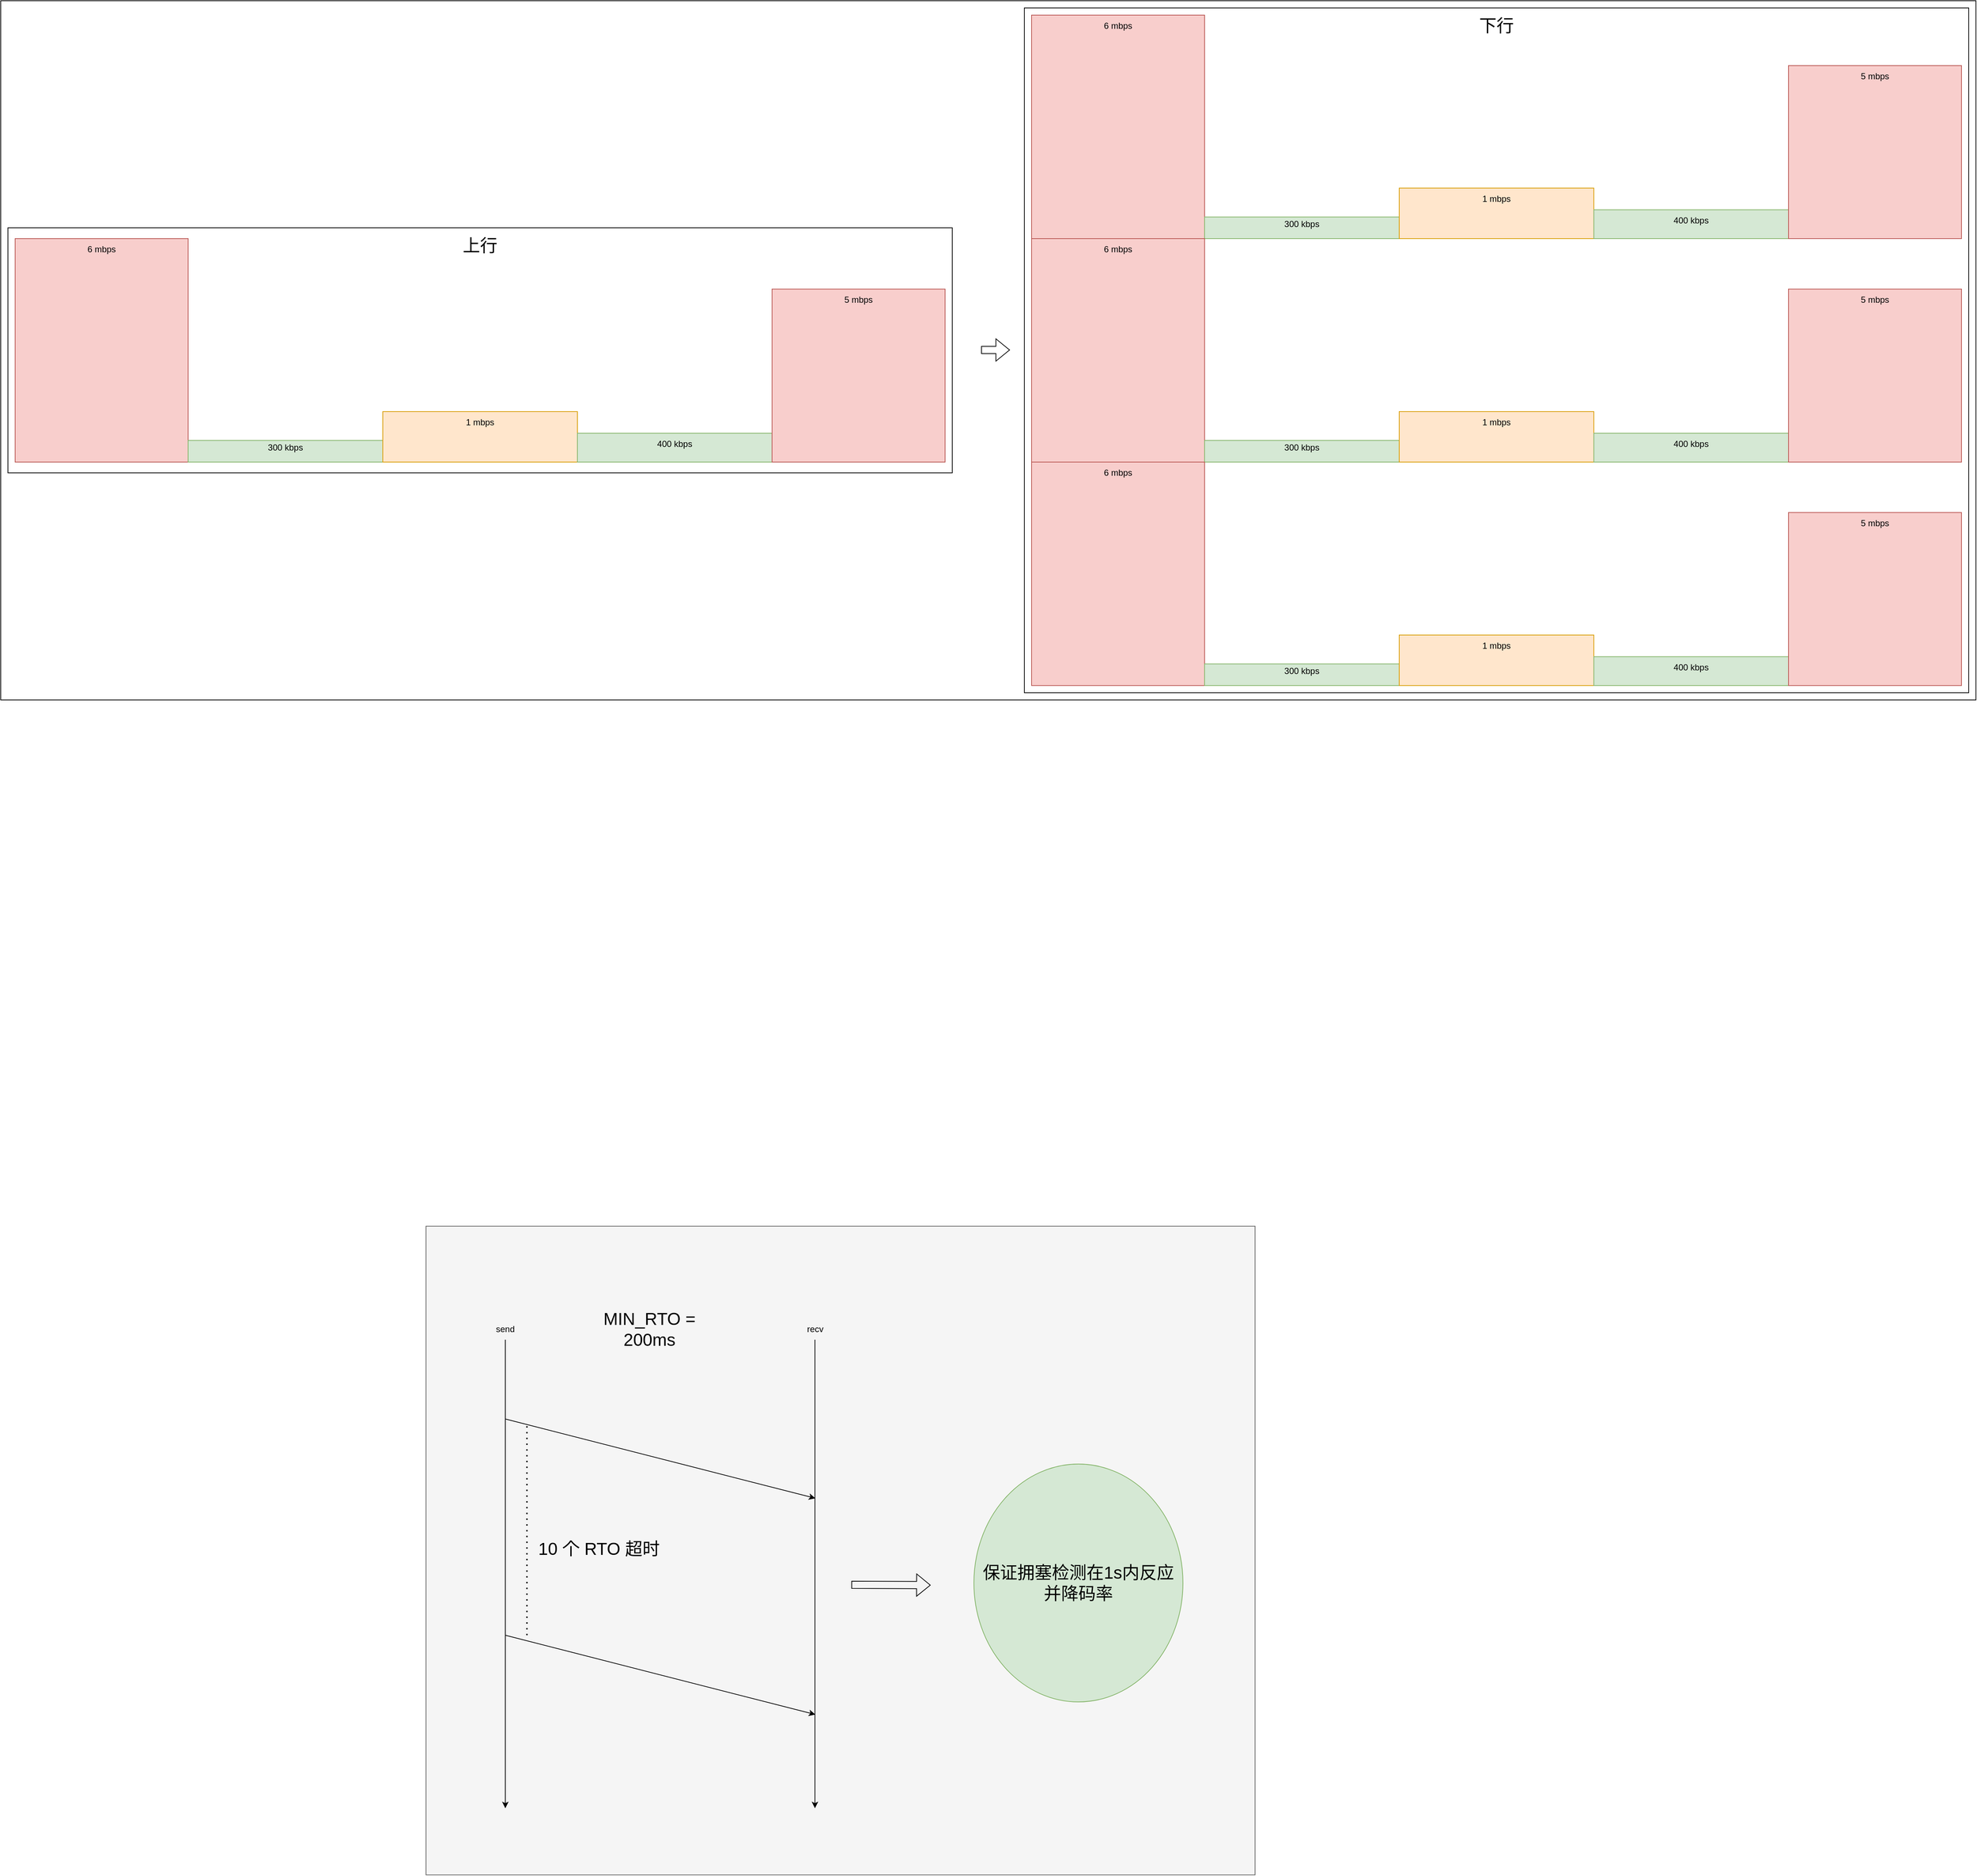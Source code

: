 <mxfile version="21.6.9" type="github">
  <diagram name="第 1 页" id="260TUSk2W1-GkV5xTCUj">
    <mxGraphModel dx="4368" dy="1450" grid="1" gridSize="10" guides="1" tooltips="1" connect="1" arrows="1" fold="1" page="1" pageScale="1" pageWidth="827" pageHeight="1169" math="0" shadow="0">
      <root>
        <mxCell id="0" />
        <mxCell id="1" parent="0" />
        <mxCell id="SPhY1zzOBNbTOsHcX1JP-46" value="" style="rounded=0;whiteSpace=wrap;html=1;" vertex="1" parent="1">
          <mxGeometry x="-1200" y="980" width="2740" height="970" as="geometry" />
        </mxCell>
        <mxCell id="SPhY1zzOBNbTOsHcX1JP-42" value="" style="rounded=0;whiteSpace=wrap;html=1;" vertex="1" parent="1">
          <mxGeometry x="-1190" y="1295" width="1310" height="340" as="geometry" />
        </mxCell>
        <mxCell id="SPhY1zzOBNbTOsHcX1JP-1" value="" style="rounded=0;whiteSpace=wrap;html=1;" vertex="1" parent="1">
          <mxGeometry x="220" y="990" width="1310" height="950" as="geometry" />
        </mxCell>
        <mxCell id="SPhY1zzOBNbTOsHcX1JP-2" value="" style="rounded=0;whiteSpace=wrap;html=1;fillColor=#f8cecc;strokeColor=#b85450;" vertex="1" parent="1">
          <mxGeometry x="-1180" y="1310" width="240" height="310" as="geometry" />
        </mxCell>
        <mxCell id="SPhY1zzOBNbTOsHcX1JP-3" value="" style="rounded=0;whiteSpace=wrap;html=1;fillColor=#d5e8d4;strokeColor=#82b366;" vertex="1" parent="1">
          <mxGeometry x="-940" y="1590" width="270" height="30" as="geometry" />
        </mxCell>
        <mxCell id="SPhY1zzOBNbTOsHcX1JP-4" value="" style="rounded=0;whiteSpace=wrap;html=1;fillColor=#ffe6cc;strokeColor=#d79b00;" vertex="1" parent="1">
          <mxGeometry x="-670" y="1550" width="270" height="70" as="geometry" />
        </mxCell>
        <mxCell id="SPhY1zzOBNbTOsHcX1JP-5" value="" style="rounded=0;whiteSpace=wrap;html=1;fillColor=#d5e8d4;strokeColor=#82b366;" vertex="1" parent="1">
          <mxGeometry x="-400" y="1580" width="270" height="40" as="geometry" />
        </mxCell>
        <mxCell id="SPhY1zzOBNbTOsHcX1JP-6" value="" style="rounded=0;whiteSpace=wrap;html=1;fillColor=#f8cecc;strokeColor=#b85450;" vertex="1" parent="1">
          <mxGeometry x="-130" y="1380" width="240" height="240" as="geometry" />
        </mxCell>
        <mxCell id="SPhY1zzOBNbTOsHcX1JP-7" value="6 mbps" style="text;strokeColor=none;align=center;fillColor=none;html=1;verticalAlign=middle;whiteSpace=wrap;rounded=0;" vertex="1" parent="1">
          <mxGeometry x="-1090" y="1310" width="60" height="30" as="geometry" />
        </mxCell>
        <mxCell id="SPhY1zzOBNbTOsHcX1JP-8" value="300 kbps" style="text;strokeColor=none;align=center;fillColor=none;html=1;verticalAlign=middle;whiteSpace=wrap;rounded=0;" vertex="1" parent="1">
          <mxGeometry x="-835" y="1585" width="60" height="30" as="geometry" />
        </mxCell>
        <mxCell id="SPhY1zzOBNbTOsHcX1JP-9" value="400 kbps" style="text;strokeColor=none;align=center;fillColor=none;html=1;verticalAlign=middle;whiteSpace=wrap;rounded=0;" vertex="1" parent="1">
          <mxGeometry x="-295" y="1580" width="60" height="30" as="geometry" />
        </mxCell>
        <mxCell id="SPhY1zzOBNbTOsHcX1JP-10" value="1 mbps" style="text;strokeColor=none;align=center;fillColor=none;html=1;verticalAlign=middle;whiteSpace=wrap;rounded=0;" vertex="1" parent="1">
          <mxGeometry x="-565" y="1550" width="60" height="30" as="geometry" />
        </mxCell>
        <mxCell id="SPhY1zzOBNbTOsHcX1JP-11" value="5 mbps" style="text;strokeColor=none;align=center;fillColor=none;html=1;verticalAlign=middle;whiteSpace=wrap;rounded=0;" vertex="1" parent="1">
          <mxGeometry x="-40" y="1380" width="60" height="30" as="geometry" />
        </mxCell>
        <mxCell id="SPhY1zzOBNbTOsHcX1JP-12" value="" style="rounded=0;whiteSpace=wrap;html=1;fillColor=#f8cecc;strokeColor=#b85450;" vertex="1" parent="1">
          <mxGeometry x="230" y="1000" width="240" height="310" as="geometry" />
        </mxCell>
        <mxCell id="SPhY1zzOBNbTOsHcX1JP-13" value="" style="rounded=0;whiteSpace=wrap;html=1;fillColor=#d5e8d4;strokeColor=#82b366;" vertex="1" parent="1">
          <mxGeometry x="470" y="1280" width="270" height="30" as="geometry" />
        </mxCell>
        <mxCell id="SPhY1zzOBNbTOsHcX1JP-14" value="" style="rounded=0;whiteSpace=wrap;html=1;fillColor=#ffe6cc;strokeColor=#d79b00;" vertex="1" parent="1">
          <mxGeometry x="740" y="1240" width="270" height="70" as="geometry" />
        </mxCell>
        <mxCell id="SPhY1zzOBNbTOsHcX1JP-15" value="" style="rounded=0;whiteSpace=wrap;html=1;fillColor=#d5e8d4;strokeColor=#82b366;" vertex="1" parent="1">
          <mxGeometry x="1010" y="1270" width="270" height="40" as="geometry" />
        </mxCell>
        <mxCell id="SPhY1zzOBNbTOsHcX1JP-16" value="" style="rounded=0;whiteSpace=wrap;html=1;fillColor=#f8cecc;strokeColor=#b85450;" vertex="1" parent="1">
          <mxGeometry x="1280" y="1070" width="240" height="240" as="geometry" />
        </mxCell>
        <mxCell id="SPhY1zzOBNbTOsHcX1JP-17" value="6 mbps" style="text;strokeColor=none;align=center;fillColor=none;html=1;verticalAlign=middle;whiteSpace=wrap;rounded=0;" vertex="1" parent="1">
          <mxGeometry x="320" y="1000" width="60" height="30" as="geometry" />
        </mxCell>
        <mxCell id="SPhY1zzOBNbTOsHcX1JP-18" value="300 kbps" style="text;strokeColor=none;align=center;fillColor=none;html=1;verticalAlign=middle;whiteSpace=wrap;rounded=0;" vertex="1" parent="1">
          <mxGeometry x="575" y="1275" width="60" height="30" as="geometry" />
        </mxCell>
        <mxCell id="SPhY1zzOBNbTOsHcX1JP-19" value="400 kbps" style="text;strokeColor=none;align=center;fillColor=none;html=1;verticalAlign=middle;whiteSpace=wrap;rounded=0;" vertex="1" parent="1">
          <mxGeometry x="1115" y="1270" width="60" height="30" as="geometry" />
        </mxCell>
        <mxCell id="SPhY1zzOBNbTOsHcX1JP-20" value="1 mbps" style="text;strokeColor=none;align=center;fillColor=none;html=1;verticalAlign=middle;whiteSpace=wrap;rounded=0;" vertex="1" parent="1">
          <mxGeometry x="845" y="1240" width="60" height="30" as="geometry" />
        </mxCell>
        <mxCell id="SPhY1zzOBNbTOsHcX1JP-21" value="5 mbps" style="text;strokeColor=none;align=center;fillColor=none;html=1;verticalAlign=middle;whiteSpace=wrap;rounded=0;" vertex="1" parent="1">
          <mxGeometry x="1370" y="1070" width="60" height="30" as="geometry" />
        </mxCell>
        <mxCell id="SPhY1zzOBNbTOsHcX1JP-22" value="" style="rounded=0;whiteSpace=wrap;html=1;fillColor=#f8cecc;strokeColor=#b85450;" vertex="1" parent="1">
          <mxGeometry x="230" y="1310" width="240" height="310" as="geometry" />
        </mxCell>
        <mxCell id="SPhY1zzOBNbTOsHcX1JP-23" value="" style="rounded=0;whiteSpace=wrap;html=1;fillColor=#d5e8d4;strokeColor=#82b366;" vertex="1" parent="1">
          <mxGeometry x="470" y="1590" width="270" height="30" as="geometry" />
        </mxCell>
        <mxCell id="SPhY1zzOBNbTOsHcX1JP-24" value="" style="rounded=0;whiteSpace=wrap;html=1;fillColor=#ffe6cc;strokeColor=#d79b00;" vertex="1" parent="1">
          <mxGeometry x="740" y="1550" width="270" height="70" as="geometry" />
        </mxCell>
        <mxCell id="SPhY1zzOBNbTOsHcX1JP-25" value="" style="rounded=0;whiteSpace=wrap;html=1;fillColor=#d5e8d4;strokeColor=#82b366;" vertex="1" parent="1">
          <mxGeometry x="1010" y="1580" width="270" height="40" as="geometry" />
        </mxCell>
        <mxCell id="SPhY1zzOBNbTOsHcX1JP-26" value="" style="rounded=0;whiteSpace=wrap;html=1;fillColor=#f8cecc;strokeColor=#b85450;" vertex="1" parent="1">
          <mxGeometry x="1280" y="1380" width="240" height="240" as="geometry" />
        </mxCell>
        <mxCell id="SPhY1zzOBNbTOsHcX1JP-27" value="6 mbps" style="text;strokeColor=none;align=center;fillColor=none;html=1;verticalAlign=middle;whiteSpace=wrap;rounded=0;" vertex="1" parent="1">
          <mxGeometry x="320" y="1310" width="60" height="30" as="geometry" />
        </mxCell>
        <mxCell id="SPhY1zzOBNbTOsHcX1JP-28" value="300 kbps" style="text;strokeColor=none;align=center;fillColor=none;html=1;verticalAlign=middle;whiteSpace=wrap;rounded=0;" vertex="1" parent="1">
          <mxGeometry x="575" y="1585" width="60" height="30" as="geometry" />
        </mxCell>
        <mxCell id="SPhY1zzOBNbTOsHcX1JP-29" value="400 kbps" style="text;strokeColor=none;align=center;fillColor=none;html=1;verticalAlign=middle;whiteSpace=wrap;rounded=0;" vertex="1" parent="1">
          <mxGeometry x="1115" y="1580" width="60" height="30" as="geometry" />
        </mxCell>
        <mxCell id="SPhY1zzOBNbTOsHcX1JP-30" value="1 mbps" style="text;strokeColor=none;align=center;fillColor=none;html=1;verticalAlign=middle;whiteSpace=wrap;rounded=0;" vertex="1" parent="1">
          <mxGeometry x="845" y="1550" width="60" height="30" as="geometry" />
        </mxCell>
        <mxCell id="SPhY1zzOBNbTOsHcX1JP-31" value="5 mbps" style="text;strokeColor=none;align=center;fillColor=none;html=1;verticalAlign=middle;whiteSpace=wrap;rounded=0;" vertex="1" parent="1">
          <mxGeometry x="1370" y="1380" width="60" height="30" as="geometry" />
        </mxCell>
        <mxCell id="SPhY1zzOBNbTOsHcX1JP-32" value="" style="rounded=0;whiteSpace=wrap;html=1;fillColor=#f8cecc;strokeColor=#b85450;" vertex="1" parent="1">
          <mxGeometry x="230" y="1620" width="240" height="310" as="geometry" />
        </mxCell>
        <mxCell id="SPhY1zzOBNbTOsHcX1JP-33" value="" style="rounded=0;whiteSpace=wrap;html=1;fillColor=#d5e8d4;strokeColor=#82b366;" vertex="1" parent="1">
          <mxGeometry x="470" y="1900" width="270" height="30" as="geometry" />
        </mxCell>
        <mxCell id="SPhY1zzOBNbTOsHcX1JP-34" value="" style="rounded=0;whiteSpace=wrap;html=1;fillColor=#ffe6cc;strokeColor=#d79b00;" vertex="1" parent="1">
          <mxGeometry x="740" y="1860" width="270" height="70" as="geometry" />
        </mxCell>
        <mxCell id="SPhY1zzOBNbTOsHcX1JP-35" value="" style="rounded=0;whiteSpace=wrap;html=1;fillColor=#d5e8d4;strokeColor=#82b366;" vertex="1" parent="1">
          <mxGeometry x="1010" y="1890" width="270" height="40" as="geometry" />
        </mxCell>
        <mxCell id="SPhY1zzOBNbTOsHcX1JP-36" value="" style="rounded=0;whiteSpace=wrap;html=1;fillColor=#f8cecc;strokeColor=#b85450;" vertex="1" parent="1">
          <mxGeometry x="1280" y="1690" width="240" height="240" as="geometry" />
        </mxCell>
        <mxCell id="SPhY1zzOBNbTOsHcX1JP-37" value="6 mbps" style="text;strokeColor=none;align=center;fillColor=none;html=1;verticalAlign=middle;whiteSpace=wrap;rounded=0;" vertex="1" parent="1">
          <mxGeometry x="320" y="1620" width="60" height="30" as="geometry" />
        </mxCell>
        <mxCell id="SPhY1zzOBNbTOsHcX1JP-38" value="300 kbps" style="text;strokeColor=none;align=center;fillColor=none;html=1;verticalAlign=middle;whiteSpace=wrap;rounded=0;" vertex="1" parent="1">
          <mxGeometry x="575" y="1895" width="60" height="30" as="geometry" />
        </mxCell>
        <mxCell id="SPhY1zzOBNbTOsHcX1JP-39" value="400 kbps" style="text;strokeColor=none;align=center;fillColor=none;html=1;verticalAlign=middle;whiteSpace=wrap;rounded=0;" vertex="1" parent="1">
          <mxGeometry x="1115" y="1890" width="60" height="30" as="geometry" />
        </mxCell>
        <mxCell id="SPhY1zzOBNbTOsHcX1JP-40" value="1 mbps" style="text;strokeColor=none;align=center;fillColor=none;html=1;verticalAlign=middle;whiteSpace=wrap;rounded=0;" vertex="1" parent="1">
          <mxGeometry x="845" y="1860" width="60" height="30" as="geometry" />
        </mxCell>
        <mxCell id="SPhY1zzOBNbTOsHcX1JP-41" value="5 mbps" style="text;strokeColor=none;align=center;fillColor=none;html=1;verticalAlign=middle;whiteSpace=wrap;rounded=0;" vertex="1" parent="1">
          <mxGeometry x="1370" y="1690" width="60" height="30" as="geometry" />
        </mxCell>
        <mxCell id="SPhY1zzOBNbTOsHcX1JP-43" value="" style="shape=flexArrow;endArrow=classic;html=1;rounded=0;" edge="1" parent="1">
          <mxGeometry width="50" height="50" relative="1" as="geometry">
            <mxPoint x="160" y="1464.5" as="sourcePoint" />
            <mxPoint x="200" y="1464.5" as="targetPoint" />
          </mxGeometry>
        </mxCell>
        <mxCell id="SPhY1zzOBNbTOsHcX1JP-44" value="&lt;font style=&quot;font-size: 24px;&quot;&gt;上行&lt;/font&gt;" style="text;strokeColor=none;align=center;fillColor=none;html=1;verticalAlign=middle;whiteSpace=wrap;rounded=0;" vertex="1" parent="1">
          <mxGeometry x="-565" y="1305" width="60" height="30" as="geometry" />
        </mxCell>
        <mxCell id="SPhY1zzOBNbTOsHcX1JP-45" value="&lt;font style=&quot;font-size: 24px;&quot;&gt;下行&lt;/font&gt;" style="text;strokeColor=none;align=center;fillColor=none;html=1;verticalAlign=middle;whiteSpace=wrap;rounded=0;" vertex="1" parent="1">
          <mxGeometry x="845" y="1000" width="60" height="30" as="geometry" />
        </mxCell>
        <mxCell id="SPhY1zzOBNbTOsHcX1JP-47" value="" style="rounded=0;whiteSpace=wrap;html=1;fillColor=#f5f5f5;fontColor=#333333;strokeColor=#666666;" vertex="1" parent="1">
          <mxGeometry x="-610" y="2680" width="1150" height="900" as="geometry" />
        </mxCell>
        <mxCell id="SPhY1zzOBNbTOsHcX1JP-48" value="" style="endArrow=classic;html=1;rounded=0;" edge="1" parent="1">
          <mxGeometry width="50" height="50" relative="1" as="geometry">
            <mxPoint x="-70.5" y="2837.5" as="sourcePoint" />
            <mxPoint x="-70.5" y="3487.5" as="targetPoint" />
          </mxGeometry>
        </mxCell>
        <mxCell id="SPhY1zzOBNbTOsHcX1JP-49" value="" style="endArrow=classic;html=1;rounded=0;" edge="1" parent="1">
          <mxGeometry width="50" height="50" relative="1" as="geometry">
            <mxPoint x="-500" y="2837.5" as="sourcePoint" />
            <mxPoint x="-500" y="3487.5" as="targetPoint" />
          </mxGeometry>
        </mxCell>
        <mxCell id="SPhY1zzOBNbTOsHcX1JP-51" value="" style="endArrow=classic;html=1;rounded=0;" edge="1" parent="1">
          <mxGeometry width="50" height="50" relative="1" as="geometry">
            <mxPoint x="-500" y="2947.5" as="sourcePoint" />
            <mxPoint x="-70" y="3057.5" as="targetPoint" />
          </mxGeometry>
        </mxCell>
        <mxCell id="SPhY1zzOBNbTOsHcX1JP-52" value="" style="endArrow=classic;html=1;rounded=0;" edge="1" parent="1">
          <mxGeometry width="50" height="50" relative="1" as="geometry">
            <mxPoint x="-500" y="3247.5" as="sourcePoint" />
            <mxPoint x="-70" y="3357.5" as="targetPoint" />
          </mxGeometry>
        </mxCell>
        <mxCell id="SPhY1zzOBNbTOsHcX1JP-53" value="" style="endArrow=none;dashed=1;html=1;dashPattern=1 3;strokeWidth=2;rounded=0;" edge="1" parent="1">
          <mxGeometry width="50" height="50" relative="1" as="geometry">
            <mxPoint x="-470" y="3247.5" as="sourcePoint" />
            <mxPoint x="-470" y="2957.5" as="targetPoint" />
          </mxGeometry>
        </mxCell>
        <mxCell id="SPhY1zzOBNbTOsHcX1JP-54" value="&lt;font style=&quot;font-size: 24px;&quot;&gt;10 个 RTO 超时&lt;/font&gt;" style="text;strokeColor=none;align=center;fillColor=none;html=1;verticalAlign=middle;whiteSpace=wrap;rounded=0;" vertex="1" parent="1">
          <mxGeometry x="-470" y="3077.5" width="200" height="100" as="geometry" />
        </mxCell>
        <mxCell id="SPhY1zzOBNbTOsHcX1JP-55" value="send" style="text;strokeColor=none;align=center;fillColor=none;html=1;verticalAlign=middle;whiteSpace=wrap;rounded=0;" vertex="1" parent="1">
          <mxGeometry x="-530" y="2807.5" width="60" height="30" as="geometry" />
        </mxCell>
        <mxCell id="SPhY1zzOBNbTOsHcX1JP-56" value="recv" style="text;strokeColor=none;align=center;fillColor=none;html=1;verticalAlign=middle;whiteSpace=wrap;rounded=0;" vertex="1" parent="1">
          <mxGeometry x="-100" y="2807.5" width="60" height="30" as="geometry" />
        </mxCell>
        <mxCell id="SPhY1zzOBNbTOsHcX1JP-57" value="&lt;font style=&quot;font-size: 24px;&quot;&gt;MIN_RTO = 200ms&lt;/font&gt;" style="text;strokeColor=none;align=center;fillColor=none;html=1;verticalAlign=middle;whiteSpace=wrap;rounded=0;" vertex="1" parent="1">
          <mxGeometry x="-400" y="2772.5" width="200" height="100" as="geometry" />
        </mxCell>
        <mxCell id="SPhY1zzOBNbTOsHcX1JP-58" value="" style="shape=flexArrow;endArrow=classic;html=1;rounded=0;" edge="1" parent="1">
          <mxGeometry width="50" height="50" relative="1" as="geometry">
            <mxPoint x="-20" y="3177.5" as="sourcePoint" />
            <mxPoint x="90" y="3178" as="targetPoint" />
          </mxGeometry>
        </mxCell>
        <mxCell id="SPhY1zzOBNbTOsHcX1JP-59" value="&lt;font style=&quot;font-size: 24px;&quot;&gt;保证拥塞检测在1s内反应并降码率&lt;/font&gt;" style="ellipse;whiteSpace=wrap;html=1;fillColor=#d5e8d4;strokeColor=#82b366;" vertex="1" parent="1">
          <mxGeometry x="150" y="3010" width="290" height="330" as="geometry" />
        </mxCell>
      </root>
    </mxGraphModel>
  </diagram>
</mxfile>
